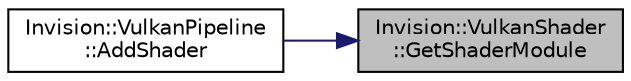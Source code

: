 digraph "Invision::VulkanShader::GetShaderModule"
{
 // LATEX_PDF_SIZE
  edge [fontname="Helvetica",fontsize="10",labelfontname="Helvetica",labelfontsize="10"];
  node [fontname="Helvetica",fontsize="10",shape=record];
  rankdir="RL";
  Node1 [label="Invision::VulkanShader\l::GetShaderModule",height=0.2,width=0.4,color="black", fillcolor="grey75", style="filled", fontcolor="black",tooltip=" "];
  Node1 -> Node2 [dir="back",color="midnightblue",fontsize="10",style="solid",fontname="Helvetica"];
  Node2 [label="Invision::VulkanPipeline\l::AddShader",height=0.2,width=0.4,color="black", fillcolor="white", style="filled",URL="$class_invision_1_1_vulkan_pipeline.html#ab73856116c8d60b903a9f2e6f41de856",tooltip=" "];
}
